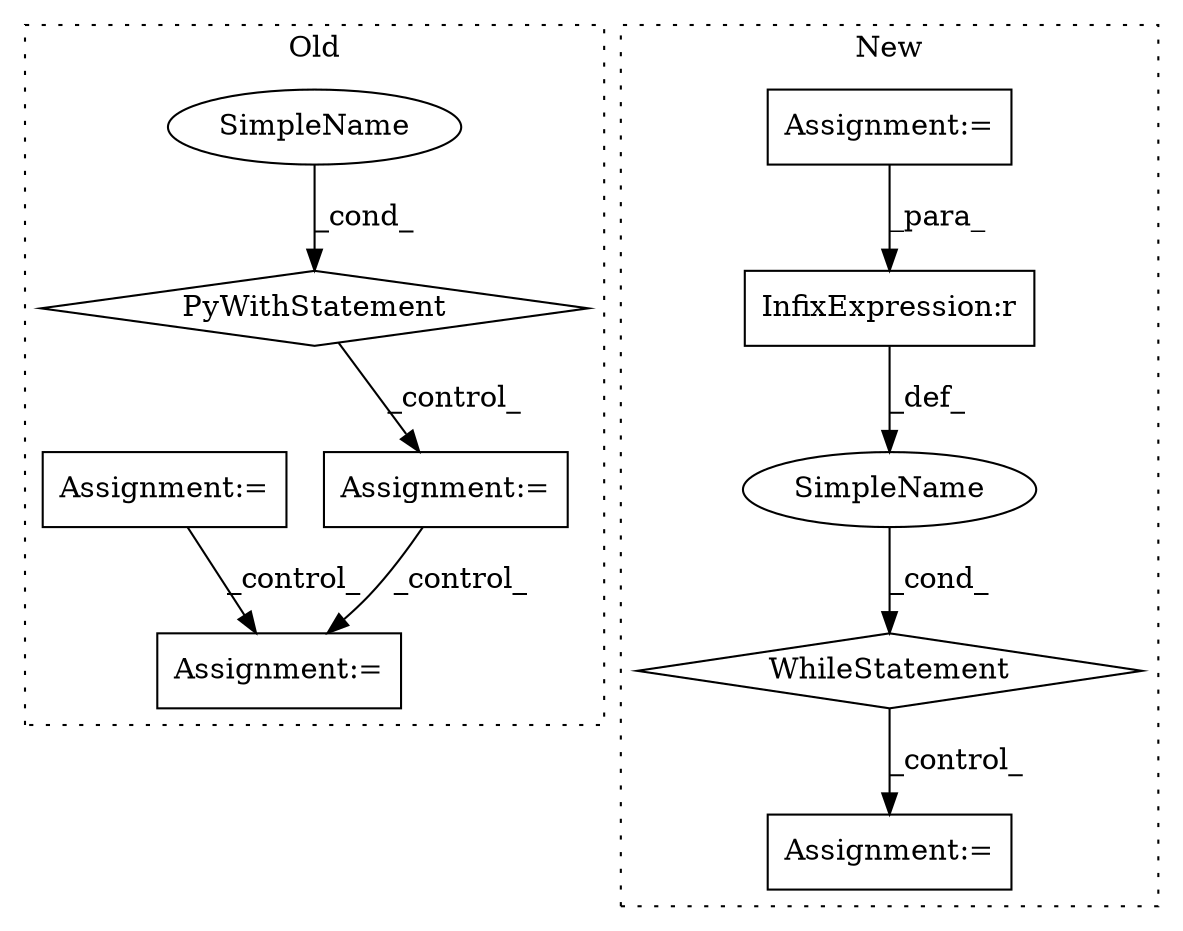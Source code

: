digraph G {
subgraph cluster0 {
1 [label="PyWithStatement" a="104" s="3031,3070" l="10,2" shape="diamond"];
5 [label="Assignment:=" a="7" s="3225" l="7" shape="box"];
6 [label="SimpleName" a="42" s="" l="" shape="ellipse"];
8 [label="Assignment:=" a="7" s="2451" l="7" shape="box"];
9 [label="Assignment:=" a="7" s="3088" l="6" shape="box"];
label = "Old";
style="dotted";
}
subgraph cluster1 {
2 [label="WhileStatement" a="61" s="3223,3255" l="7,2" shape="diamond"];
3 [label="Assignment:=" a="7" s="3862" l="1" shape="box"];
4 [label="SimpleName" a="42" s="" l="" shape="ellipse"];
7 [label="Assignment:=" a="7" s="3198" l="1" shape="box"];
10 [label="InfixExpression:r" a="27" s="3240" l="3" shape="box"];
label = "New";
style="dotted";
}
1 -> 9 [label="_control_"];
2 -> 3 [label="_control_"];
4 -> 2 [label="_cond_"];
6 -> 1 [label="_cond_"];
7 -> 10 [label="_para_"];
8 -> 5 [label="_control_"];
9 -> 5 [label="_control_"];
10 -> 4 [label="_def_"];
}